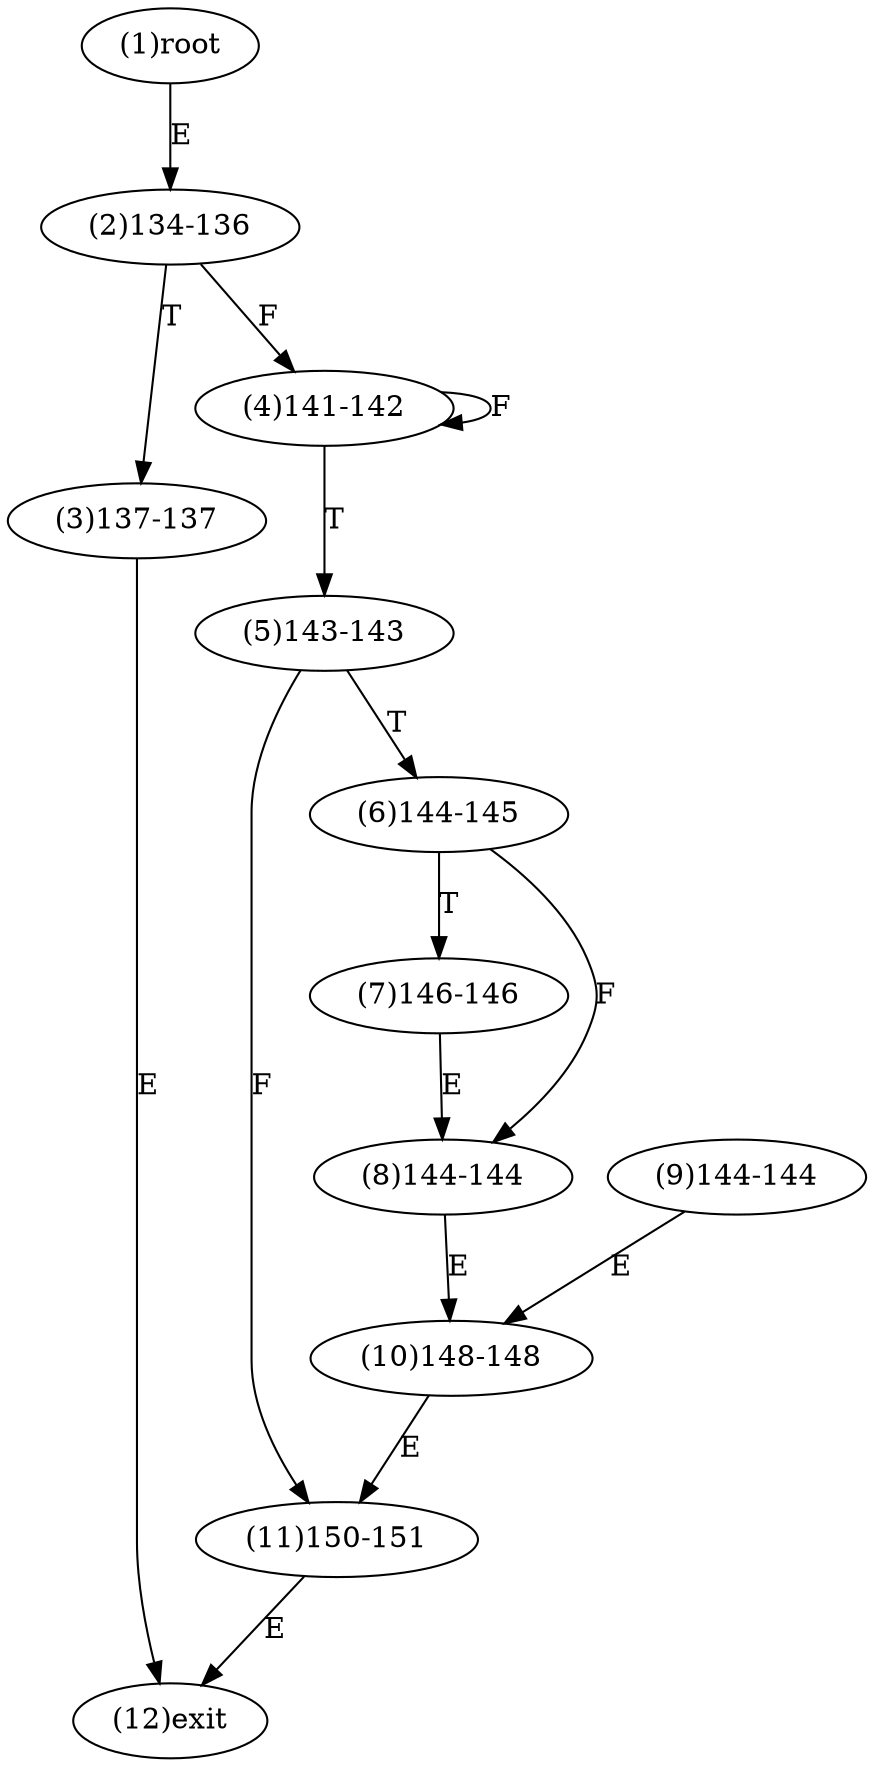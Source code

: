 digraph "" { 
1[ label="(1)root"];
2[ label="(2)134-136"];
3[ label="(3)137-137"];
4[ label="(4)141-142"];
5[ label="(5)143-143"];
6[ label="(6)144-145"];
7[ label="(7)146-146"];
8[ label="(8)144-144"];
9[ label="(9)144-144"];
10[ label="(10)148-148"];
11[ label="(11)150-151"];
12[ label="(12)exit"];
1->2[ label="E"];
2->4[ label="F"];
2->3[ label="T"];
3->12[ label="E"];
4->4[ label="F"];
4->5[ label="T"];
5->11[ label="F"];
5->6[ label="T"];
6->8[ label="F"];
6->7[ label="T"];
7->8[ label="E"];
8->10[ label="E"];
9->10[ label="E"];
10->11[ label="E"];
11->12[ label="E"];
}